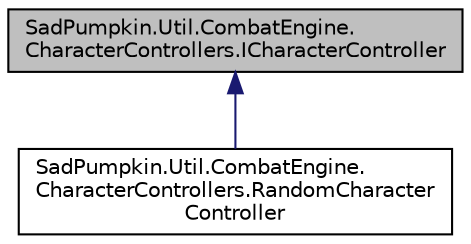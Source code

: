 digraph "SadPumpkin.Util.CombatEngine.CharacterControllers.ICharacterController"
{
 // LATEX_PDF_SIZE
  edge [fontname="Helvetica",fontsize="10",labelfontname="Helvetica",labelfontsize="10"];
  node [fontname="Helvetica",fontsize="10",shape=record];
  Node1 [label="SadPumpkin.Util.CombatEngine.\lCharacterControllers.ICharacterController",height=0.2,width=0.4,color="black", fillcolor="grey75", style="filled", fontcolor="black",tooltip="Interface which defines a handler for Actors' Actions."];
  Node1 -> Node2 [dir="back",color="midnightblue",fontsize="10",style="solid",fontname="Helvetica"];
  Node2 [label="SadPumpkin.Util.CombatEngine.\lCharacterControllers.RandomCharacter\lController",height=0.2,width=0.4,color="black", fillcolor="white", style="filled",URL="$class_sad_pumpkin_1_1_util_1_1_combat_engine_1_1_character_controllers_1_1_random_character_controller.html",tooltip="Implementation of CharacterController which selects actions randomly."];
}
